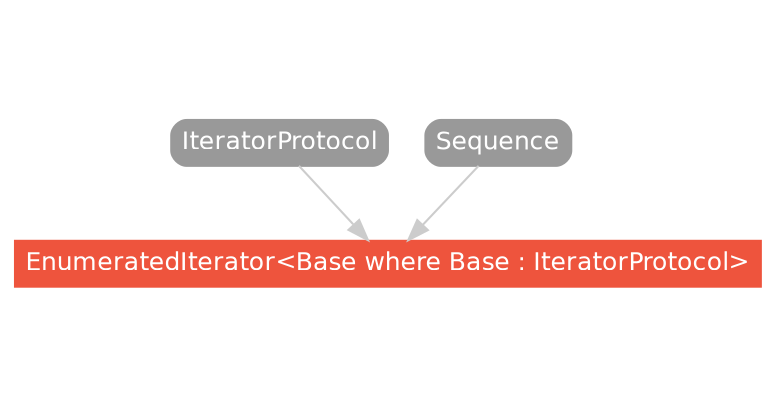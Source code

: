 strict digraph "EnumeratedIterator<Base where Base : IteratorProtocol> - Type Hierarchy - SwiftDoc.org" {
    pad="0.1,0.8"
    node [shape=box, style="filled,rounded", color="#999999", fillcolor="#999999", fontcolor=white, fontname=Helvetica, fontnames="Helvetica,sansserif", fontsize=12, margin="0.07,0.05", height="0.3"]
    edge [color="#cccccc"]
    "EnumeratedIterator<Base where Base : IteratorProtocol>" [URL="/type/EnumeratedIterator/", style="filled", fillcolor="#ee543d", color="#ee543d"]
    "IteratorProtocol" [URL="/protocol/IteratorProtocol/hierarchy/"]
    "Sequence" [URL="/protocol/Sequence/hierarchy/"]    "IteratorProtocol" -> "EnumeratedIterator<Base where Base : IteratorProtocol>"
    "Sequence" -> "EnumeratedIterator<Base where Base : IteratorProtocol>"
    subgraph Types {
        rank = max; "EnumeratedIterator<Base where Base : IteratorProtocol>";
    }
}